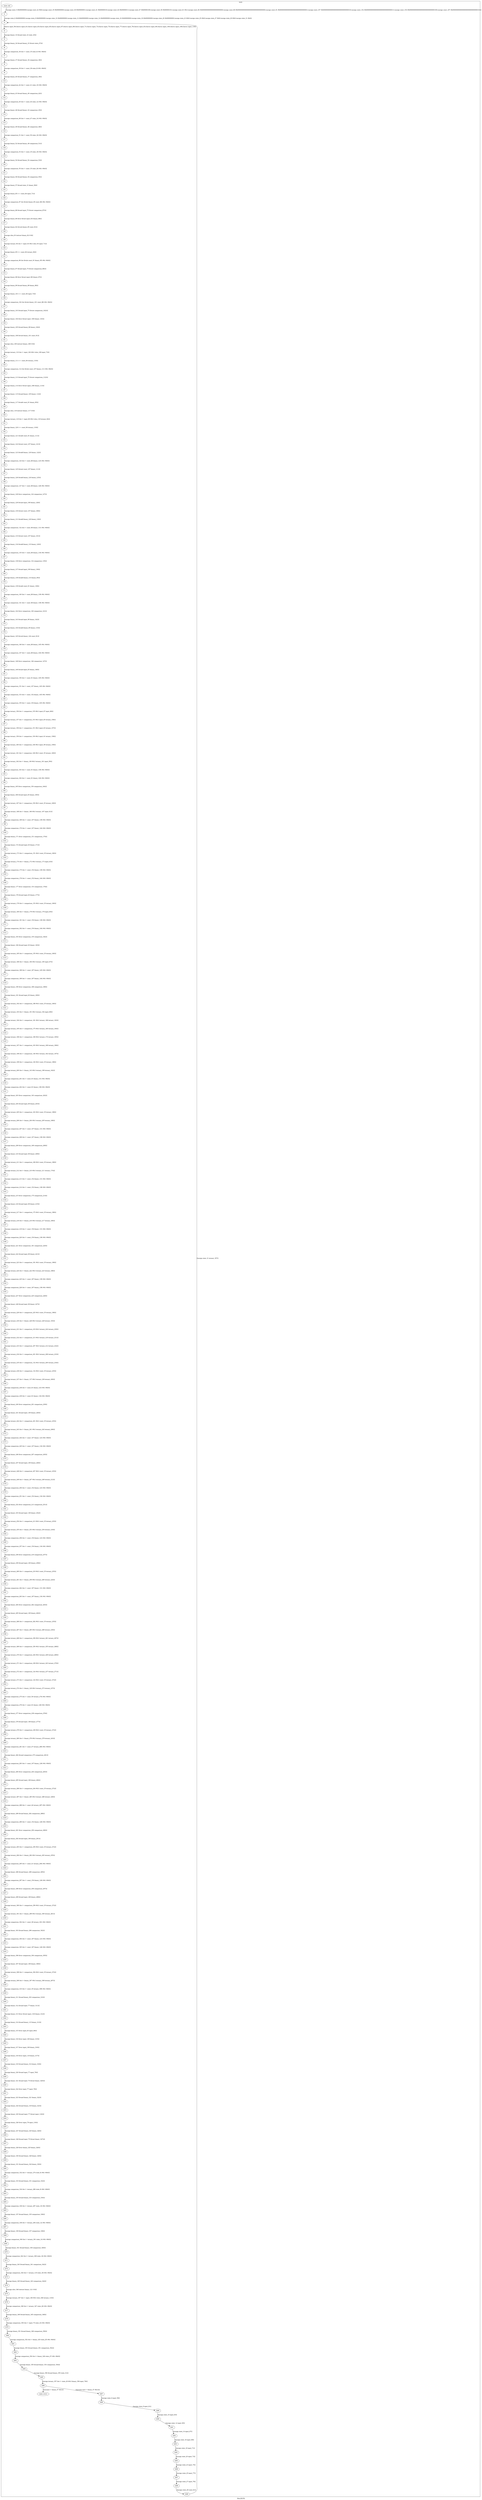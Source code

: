 digraph G {
label="Btor2XCFA";
subgraph cluster_0 {
label="main";
main_init[];
l1[];
l3[];
l4[];
l5[];
l6[];
l7[];
l8[];
l9[];
l10[];
l11[];
l12[];
l13[];
l14[];
l15[];
l16[];
l17[];
l18[];
l19[];
l20[];
l21[];
l22[];
l23[];
l24[];
l25[];
l26[];
l27[];
l28[];
l29[];
l30[];
l31[];
l32[];
l33[];
l34[];
l35[];
l36[];
l37[];
l38[];
l39[];
l40[];
l41[];
l42[];
l43[];
l44[];
l45[];
l46[];
l47[];
l48[];
l49[];
l50[];
l51[];
l52[];
l53[];
l54[];
l55[];
l56[];
l57[];
l58[];
l59[];
l60[];
l61[];
l62[];
l63[];
l64[];
l65[];
l66[];
l67[];
l68[];
l69[];
l70[];
l71[];
l72[];
l73[];
l74[];
l75[];
l76[];
l77[];
l78[];
l79[];
l80[];
l81[];
l82[];
l83[];
l84[];
l85[];
l86[];
l87[];
l88[];
l89[];
l90[];
l91[];
l92[];
l93[];
l94[];
l95[];
l96[];
l97[];
l98[];
l99[];
l100[];
l101[];
l102[];
l103[];
l104[];
l105[];
l106[];
l107[];
l108[];
l109[];
l110[];
l111[];
l112[];
l113[];
l114[];
l115[];
l116[];
l117[];
l118[];
l119[];
l120[];
l121[];
l122[];
l123[];
l124[];
l125[];
l126[];
l127[];
l128[];
l129[];
l130[];
l131[];
l132[];
l133[];
l134[];
l135[];
l136[];
l137[];
l138[];
l139[];
l140[];
l141[];
l142[];
l143[];
l144[];
l145[];
l146[];
l147[];
l148[];
l149[];
l150[];
l151[];
l152[];
l153[];
l154[];
l155[];
l156[];
l157[];
l158[];
l159[];
l160[];
l161[];
l162[];
l163[];
l164[];
l165[];
l166[];
l167[];
l168[];
l169[];
l170[];
l171[];
l172[];
l173[];
l174[];
l175[];
l176[];
l177[];
l178[];
l179[];
l180[];
l181[];
l182[];
l183[];
l184[];
l185[];
l186[];
l187[];
l188[];
l189[];
l190[];
l191[];
l192[];
l193[];
l194[];
l195[];
l196[];
l197[];
l198[];
l199[];
l200[];
l201[];
l202[];
l203[];
l204[];
l205[];
l206[];
l207[];
l208[];
l209[];
l210[];
l211[];
l212[];
l213[];
l214[];
l215[];
l216[];
l217[];
l218[];
l219[];
l220[];
l221[];
l222[];
l223[];
l224[];
l225[];
l226[];
l227[];
l228[];
l229[];
l230[];
l231[];
l232[];
l233[];
l234[];
l235[];
l236[];
l237[];
l238[];
l239[];
l240[];
l241[];
l242[];
l243[];
l244[];
l245[];
l246[];
l247[];
l248[];
l249[];
l250[];
l251[];
l252[];
l253[];
l254[];
l255[];
l256[];
l257[];
l258[];
l259[];
l260[];
l261[];
l262[];
l263[];
l264[];
l265[];
l266[];
l267[];
l268[];
l269[];
l270[];
l271[];
l272[];
l273[];
l274[];
l275[];
l276[];
l277[];
l278[];
l279[];
l280[];
l281[];
l282[];
l283[];
l284[];
l285[];
l286[];
main_error[];
l287[];
l288[];
l289[];
l290[];
l291[];
l292[];
l293[];
l294[];
l295[];
l296[];
l297[];
l298[];
l299[];
main_init -> l1 [label="[(assign const_5 #b00000000),(assign const_22 #b0),(assign const_35 #b00000000),(assign const_38 #b00000001),(assign const_41 #b00000010),(assign const_44 #b00000011),(assign const_47 #b00000100),(assign const_50 #b00000101),(assign const_81 #b1),(assign const_84 #b000000000000000000000000),(assign const_86 #b00000000000000000000000000000000),(assign const_91 #b00000000000000000000000000000001),(assign const_107 #b00000000000000000000000000000010),(assign const_152 #b00000000000000000000000000000011),(assign const_154 #b00000000000000000000000000000100),(assign const_187 #b00000000000000000000000000000101)] "];
l3 -> l4 [label="[(havoc input_59),(havoc input_61),(havoc input_63),(havoc input_65),(havoc input_67),(havoc input_69),(havoc input_71),(havoc input_73),(havoc input_75),(havoc input_77),(havoc input_79),(havoc input_83),(havoc input_90),(havoc input_100),(havoc input_106),(havoc input_116)] "];
l4 -> l5 [label="[(assign binary_33 (bvand state_23 state_25))] "];
l5 -> l6 [label="[(assign binary_34 (bvand binary_33 (bvnot state_27)))] "];
l6 -> l7 [label="[(assign comparison_36 (ite (= const_35 state_6) #b1 #b0))] "];
l7 -> l8 [label="[(assign binary_37 (bvand binary_34 comparison_36))] "];
l8 -> l9 [label="[(assign comparison_39 (ite (= const_38 state_8) #b1 #b0))] "];
l9 -> l10 [label="[(assign binary_40 (bvand binary_37 comparison_39))] "];
l10 -> l11 [label="[(assign comparison_42 (ite (= const_41 state_10) #b1 #b0))] "];
l11 -> l12 [label="[(assign binary_43 (bvand binary_40 comparison_42))] "];
l12 -> l13 [label="[(assign comparison_45 (ite (= const_44 state_12) #b1 #b0))] "];
l13 -> l14 [label="[(assign binary_46 (bvand binary_43 comparison_45))] "];
l14 -> l15 [label="[(assign comparison_48 (ite (= const_47 state_14) #b1 #b0))] "];
l15 -> l16 [label="[(assign binary_49 (bvand binary_46 comparison_48))] "];
l16 -> l17 [label="[(assign comparison_51 (ite (= const_50 state_16) #b1 #b0))] "];
l17 -> l18 [label="[(assign binary_52 (bvand binary_49 comparison_51))] "];
l18 -> l19 [label="[(assign comparison_53 (ite (= const_35 state_18) #b1 #b0))] "];
l19 -> l20 [label="[(assign binary_54 (bvand binary_52 comparison_53))] "];
l20 -> l21 [label="[(assign comparison_55 (ite (= const_35 state_20) #b1 #b0))] "];
l21 -> l22 [label="[(assign binary_56 (bvand binary_54 comparison_55))] "];
l22 -> l23 [label="[(assign binary_57 (bvand state_31 binary_56))] "];
l23 -> l24 [label="[(assign binary_85 (++ const_84 input_71))] "];
l24 -> l25 [label="[(assign comparison_87 (ite (bvule binary_85 const_86) #b1 #b0))] "];
l25 -> l26 [label="[(assign binary_88 (bvand input_75 (bvnot comparison_87)))] "];
l26 -> l27 [label="[(assign binary_89 (bvor (bvnot input_83) binary_88))] "];
l27 -> l28 [label="[(assign binary_92 (bvsub binary_85 const_91))] "];
l28 -> l29 [label="[(assign slice_93 (extract binary_92 0 8))] "];
l29 -> l30 [label="[(assign ternary_94 (ite (= input_83 #b1) slice_93 input_71))] "];
l30 -> l31 [label="[(assign binary_95 (++ const_84 ternary_94))] "];
l31 -> l32 [label="[(assign comparison_96 (ite (bvule const_91 binary_95) #b1 #b0))] "];
l32 -> l33 [label="[(assign binary_97 (bvand input_75 (bvnot comparison_96)))] "];
l33 -> l34 [label="[(assign binary_98 (bvor (bvnot input_90) binary_97))] "];
l34 -> l35 [label="[(assign binary_99 (bvand binary_89 binary_98))] "];
l35 -> l36 [label="[(assign binary_101 (++ const_84 input_73))] "];
l36 -> l37 [label="[(assign comparison_102 (ite (bvule binary_101 const_86) #b1 #b0))] "];
l37 -> l38 [label="[(assign binary_103 (bvand input_75 (bvnot comparison_102)))] "];
l38 -> l39 [label="[(assign binary_104 (bvor (bvnot input_100) binary_103))] "];
l39 -> l40 [label="[(assign binary_105 (bvand binary_99 binary_104))] "];
l40 -> l41 [label="[(assign binary_108 (bvsub binary_101 const_91))] "];
l41 -> l42 [label="[(assign slice_109 (extract binary_108 0 8))] "];
l42 -> l43 [label="[(assign ternary_110 (ite (= input_100 #b1) slice_109 input_73))] "];
l43 -> l44 [label="[(assign binary_111 (++ const_84 ternary_110))] "];
l44 -> l45 [label="[(assign comparison_112 (ite (bvule const_107 binary_111) #b1 #b0))] "];
l45 -> l46 [label="[(assign binary_113 (bvand input_75 (bvnot comparison_112)))] "];
l46 -> l47 [label="[(assign binary_114 (bvor (bvnot input_106) binary_113))] "];
l47 -> l48 [label="[(assign binary_115 (bvand binary_105 binary_114))] "];
l48 -> l49 [label="[(assign binary_117 (bvadd const_91 binary_95))] "];
l49 -> l50 [label="[(assign slice_118 (extract binary_117 0 8))] "];
l50 -> l51 [label="[(assign ternary_119 (ite (= input_90 #b1) slice_118 ternary_94))] "];
l51 -> l52 [label="[(assign binary_120 (++ const_84 ternary_119))] "];
l52 -> l53 [label="[(assign binary_121 (bvadd const_91 binary_111))] "];
l53 -> l54 [label="[(assign binary_122 (bvmul const_107 binary_121))] "];
l54 -> l55 [label="[(assign binary_123 (bvadd binary_120 binary_122))] "];
l55 -> l56 [label="[(assign comparison_124 (ite (= const_86 binary_123) #b1 #b0))] "];
l56 -> l57 [label="[(assign binary_125 (bvmul const_107 binary_111))] "];
l57 -> l58 [label="[(assign binary_126 (bvadd binary_120 binary_125))] "];
l58 -> l59 [label="[(assign comparison_127 (ite (= const_86 binary_126) #b1 #b0))] "];
l59 -> l60 [label="[(assign binary_128 (bvor comparison_124 comparison_127))] "];
l60 -> l61 [label="[(assign binary_129 (bvand input_106 binary_128))] "];
l61 -> l62 [label="[(assign binary_130 (bvmul const_107 binary_108))] "];
l62 -> l63 [label="[(assign binary_131 (bvadd binary_120 binary_130))] "];
l63 -> l64 [label="[(assign comparison_132 (ite (= const_86 binary_131) #b1 #b0))] "];
l64 -> l65 [label="[(assign binary_133 (bvmul const_107 binary_101))] "];
l65 -> l66 [label="[(assign binary_134 (bvadd binary_133 binary_120))] "];
l66 -> l67 [label="[(assign comparison_135 (ite (= const_86 binary_134) #b1 #b0))] "];
l67 -> l68 [label="[(assign binary_136 (bvor comparison_132 comparison_135))] "];
l68 -> l69 [label="[(assign binary_137 (bvand input_100 binary_136))] "];
l69 -> l70 [label="[(assign binary_138 (bvadd binary_133 binary_95))] "];
l70 -> l71 [label="[(assign binary_139 (bvadd const_91 binary_138))] "];
l71 -> l72 [label="[(assign comparison_140 (ite (= const_86 binary_139) #b1 #b0))] "];
l72 -> l73 [label="[(assign comparison_141 (ite (= const_86 binary_138) #b1 #b0))] "];
l73 -> l74 [label="[(assign binary_142 (bvor comparison_140 comparison_141))] "];
l74 -> l75 [label="[(assign binary_143 (bvand input_90 binary_142))] "];
l75 -> l76 [label="[(assign binary_144 (bvadd binary_85 binary_133))] "];
l76 -> l77 [label="[(assign binary_145 (bvsub binary_144 const_91))] "];
l77 -> l78 [label="[(assign comparison_146 (ite (= const_86 binary_145) #b1 #b0))] "];
l78 -> l79 [label="[(assign comparison_147 (ite (= const_86 binary_144) #b1 #b0))] "];
l79 -> l80 [label="[(assign binary_148 (bvor comparison_146 comparison_147))] "];
l80 -> l81 [label="[(assign binary_149 (bvand input_83 binary_148))] "];
l81 -> l82 [label="[(assign comparison_150 (ite (= const_91 binary_145) #b1 #b0))] "];
l82 -> l83 [label="[(assign comparison_151 (ite (= const_107 binary_145) #b1 #b0))] "];
l83 -> l84 [label="[(assign comparison_153 (ite (= const_152 binary_145) #b1 #b0))] "];
l84 -> l85 [label="[(assign comparison_155 (ite (= const_154 binary_145) #b1 #b0))] "];
l85 -> l86 [label="[(assign ternary_156 (ite (= comparison_155 #b1) input_67 input_69))] "];
l86 -> l87 [label="[(assign ternary_157 (ite (= comparison_153 #b1) input_65 ternary_156))] "];
l87 -> l88 [label="[(assign ternary_158 (ite (= comparison_151 #b1) input_63 ternary_157))] "];
l88 -> l89 [label="[(assign ternary_159 (ite (= comparison_150 #b1) input_61 ternary_158))] "];
l89 -> l90 [label="[(assign ternary_160 (ite (= comparison_146 #b1) input_59 ternary_159))] "];
l90 -> l91 [label="[(assign ternary_161 (ite (= comparison_146 #b1) const_35 ternary_160))] "];
l91 -> l92 [label="[(assign ternary_162 (ite (= binary_149 #b1) ternary_161 input_59))] "];
l92 -> l93 [label="[(assign comparison_163 (ite (= const_91 binary_139) #b1 #b0))] "];
l93 -> l94 [label="[(assign comparison_164 (ite (= const_91 binary_144) #b1 #b0))] "];
l94 -> l95 [label="[(assign binary_165 (bvor comparison_150 comparison_164))] "];
l95 -> l96 [label="[(assign binary_166 (bvand input_83 binary_165))] "];
l96 -> l97 [label="[(assign ternary_167 (ite (= comparison_150 #b1) const_35 ternary_160))] "];
l97 -> l98 [label="[(assign ternary_168 (ite (= binary_166 #b1) ternary_167 input_61))] "];
l98 -> l99 [label="[(assign comparison_169 (ite (= const_107 binary_139) #b1 #b0))] "];
l99 -> l100 [label="[(assign comparison_170 (ite (= const_107 binary_144) #b1 #b0))] "];
l100 -> l101 [label="[(assign binary_171 (bvor comparison_151 comparison_170))] "];
l101 -> l102 [label="[(assign binary_172 (bvand input_83 binary_171))] "];
l102 -> l103 [label="[(assign ternary_173 (ite (= comparison_151 #b1) const_35 ternary_160))] "];
l103 -> l104 [label="[(assign ternary_174 (ite (= binary_172 #b1) ternary_173 input_63))] "];
l104 -> l105 [label="[(assign comparison_175 (ite (= const_152 binary_139) #b1 #b0))] "];
l105 -> l106 [label="[(assign comparison_176 (ite (= const_152 binary_144) #b1 #b0))] "];
l106 -> l107 [label="[(assign binary_177 (bvor comparison_153 comparison_176))] "];
l107 -> l108 [label="[(assign binary_178 (bvand input_83 binary_177))] "];
l108 -> l109 [label="[(assign ternary_179 (ite (= comparison_153 #b1) const_35 ternary_160))] "];
l109 -> l110 [label="[(assign ternary_180 (ite (= binary_178 #b1) ternary_179 input_65))] "];
l110 -> l111 [label="[(assign comparison_181 (ite (= const_154 binary_139) #b1 #b0))] "];
l111 -> l112 [label="[(assign comparison_182 (ite (= const_154 binary_144) #b1 #b0))] "];
l112 -> l113 [label="[(assign binary_183 (bvor comparison_155 comparison_182))] "];
l113 -> l114 [label="[(assign binary_184 (bvand input_83 binary_183))] "];
l114 -> l115 [label="[(assign ternary_185 (ite (= comparison_155 #b1) const_35 ternary_160))] "];
l115 -> l116 [label="[(assign ternary_186 (ite (= binary_184 #b1) ternary_185 input_67))] "];
l116 -> l117 [label="[(assign comparison_188 (ite (= const_187 binary_145) #b1 #b0))] "];
l117 -> l118 [label="[(assign comparison_189 (ite (= const_187 binary_144) #b1 #b0))] "];
l118 -> l119 [label="[(assign binary_190 (bvor comparison_188 comparison_189))] "];
l119 -> l120 [label="[(assign binary_191 (bvand input_83 binary_190))] "];
l120 -> l121 [label="[(assign ternary_192 (ite (= comparison_188 #b1) const_35 ternary_160))] "];
l121 -> l122 [label="[(assign ternary_193 (ite (= binary_191 #b1) ternary_192 input_69))] "];
l122 -> l123 [label="[(assign ternary_194 (ite (= comparison_181 #b1) ternary_186 ternary_193))] "];
l123 -> l124 [label="[(assign ternary_195 (ite (= comparison_175 #b1) ternary_180 ternary_194))] "];
l124 -> l125 [label="[(assign ternary_196 (ite (= comparison_169 #b1) ternary_174 ternary_195))] "];
l125 -> l126 [label="[(assign ternary_197 (ite (= comparison_163 #b1) ternary_168 ternary_196))] "];
l126 -> l127 [label="[(assign ternary_198 (ite (= comparison_140 #b1) ternary_162 ternary_197))] "];
l127 -> l128 [label="[(assign ternary_199 (ite (= comparison_140 #b1) const_35 ternary_198))] "];
l128 -> l129 [label="[(assign ternary_200 (ite (= binary_143 #b1) ternary_199 ternary_162))] "];
l129 -> l130 [label="[(assign comparison_201 (ite (= const_91 binary_131) #b1 #b0))] "];
l130 -> l131 [label="[(assign comparison_202 (ite (= const_91 binary_138) #b1 #b0))] "];
l131 -> l132 [label="[(assign binary_203 (bvor comparison_163 comparison_202))] "];
l132 -> l133 [label="[(assign binary_204 (bvand input_90 binary_203))] "];
l133 -> l134 [label="[(assign ternary_205 (ite (= comparison_163 #b1) const_35 ternary_198))] "];
l134 -> l135 [label="[(assign ternary_206 (ite (= binary_204 #b1) ternary_205 ternary_168))] "];
l135 -> l136 [label="[(assign comparison_207 (ite (= const_107 binary_131) #b1 #b0))] "];
l136 -> l137 [label="[(assign comparison_208 (ite (= const_107 binary_138) #b1 #b0))] "];
l137 -> l138 [label="[(assign binary_209 (bvor comparison_169 comparison_208))] "];
l138 -> l139 [label="[(assign binary_210 (bvand input_90 binary_209))] "];
l139 -> l140 [label="[(assign ternary_211 (ite (= comparison_169 #b1) const_35 ternary_198))] "];
l140 -> l141 [label="[(assign ternary_212 (ite (= binary_210 #b1) ternary_211 ternary_174))] "];
l141 -> l142 [label="[(assign comparison_213 (ite (= const_152 binary_131) #b1 #b0))] "];
l142 -> l143 [label="[(assign comparison_214 (ite (= const_152 binary_138) #b1 #b0))] "];
l143 -> l144 [label="[(assign binary_215 (bvor comparison_175 comparison_214))] "];
l144 -> l145 [label="[(assign binary_216 (bvand input_90 binary_215))] "];
l145 -> l146 [label="[(assign ternary_217 (ite (= comparison_175 #b1) const_35 ternary_198))] "];
l146 -> l147 [label="[(assign ternary_218 (ite (= binary_216 #b1) ternary_217 ternary_180))] "];
l147 -> l148 [label="[(assign comparison_219 (ite (= const_154 binary_131) #b1 #b0))] "];
l148 -> l149 [label="[(assign comparison_220 (ite (= const_154 binary_138) #b1 #b0))] "];
l149 -> l150 [label="[(assign binary_221 (bvor comparison_181 comparison_220))] "];
l150 -> l151 [label="[(assign binary_222 (bvand input_90 binary_221))] "];
l151 -> l152 [label="[(assign ternary_223 (ite (= comparison_181 #b1) const_35 ternary_198))] "];
l152 -> l153 [label="[(assign ternary_224 (ite (= binary_222 #b1) ternary_223 ternary_186))] "];
l153 -> l154 [label="[(assign comparison_225 (ite (= const_187 binary_139) #b1 #b0))] "];
l154 -> l155 [label="[(assign comparison_226 (ite (= const_187 binary_138) #b1 #b0))] "];
l155 -> l156 [label="[(assign binary_227 (bvor comparison_225 comparison_226))] "];
l156 -> l157 [label="[(assign binary_228 (bvand input_90 binary_227))] "];
l157 -> l158 [label="[(assign ternary_229 (ite (= comparison_225 #b1) const_35 ternary_198))] "];
l158 -> l159 [label="[(assign ternary_230 (ite (= binary_228 #b1) ternary_229 ternary_193))] "];
l159 -> l160 [label="[(assign ternary_231 (ite (= comparison_219 #b1) ternary_224 ternary_230))] "];
l160 -> l161 [label="[(assign ternary_232 (ite (= comparison_213 #b1) ternary_218 ternary_231))] "];
l161 -> l162 [label="[(assign ternary_233 (ite (= comparison_207 #b1) ternary_212 ternary_232))] "];
l162 -> l163 [label="[(assign ternary_234 (ite (= comparison_201 #b1) ternary_206 ternary_233))] "];
l163 -> l164 [label="[(assign ternary_235 (ite (= comparison_132 #b1) ternary_200 ternary_234))] "];
l164 -> l165 [label="[(assign ternary_236 (ite (= comparison_132 #b1) const_35 ternary_235))] "];
l165 -> l166 [label="[(assign ternary_237 (ite (= binary_137 #b1) ternary_236 ternary_200))] "];
l166 -> l167 [label="[(assign comparison_238 (ite (= const_91 binary_123) #b1 #b0))] "];
l167 -> l168 [label="[(assign comparison_239 (ite (= const_91 binary_134) #b1 #b0))] "];
l168 -> l169 [label="[(assign binary_240 (bvor comparison_201 comparison_239))] "];
l169 -> l170 [label="[(assign binary_241 (bvand input_100 binary_240))] "];
l170 -> l171 [label="[(assign ternary_242 (ite (= comparison_201 #b1) const_35 ternary_235))] "];
l171 -> l172 [label="[(assign ternary_243 (ite (= binary_241 #b1) ternary_242 ternary_206))] "];
l172 -> l173 [label="[(assign comparison_244 (ite (= const_107 binary_123) #b1 #b0))] "];
l173 -> l174 [label="[(assign comparison_245 (ite (= const_107 binary_134) #b1 #b0))] "];
l174 -> l175 [label="[(assign binary_246 (bvor comparison_207 comparison_245))] "];
l175 -> l176 [label="[(assign binary_247 (bvand input_100 binary_246))] "];
l176 -> l177 [label="[(assign ternary_248 (ite (= comparison_207 #b1) const_35 ternary_235))] "];
l177 -> l178 [label="[(assign ternary_249 (ite (= binary_247 #b1) ternary_248 ternary_212))] "];
l178 -> l179 [label="[(assign comparison_250 (ite (= const_152 binary_123) #b1 #b0))] "];
l179 -> l180 [label="[(assign comparison_251 (ite (= const_152 binary_134) #b1 #b0))] "];
l180 -> l181 [label="[(assign binary_252 (bvor comparison_213 comparison_251))] "];
l181 -> l182 [label="[(assign binary_253 (bvand input_100 binary_252))] "];
l182 -> l183 [label="[(assign ternary_254 (ite (= comparison_213 #b1) const_35 ternary_235))] "];
l183 -> l184 [label="[(assign ternary_255 (ite (= binary_253 #b1) ternary_254 ternary_218))] "];
l184 -> l185 [label="[(assign comparison_256 (ite (= const_154 binary_123) #b1 #b0))] "];
l185 -> l186 [label="[(assign comparison_257 (ite (= const_154 binary_134) #b1 #b0))] "];
l186 -> l187 [label="[(assign binary_258 (bvor comparison_219 comparison_257))] "];
l187 -> l188 [label="[(assign binary_259 (bvand input_100 binary_258))] "];
l188 -> l189 [label="[(assign ternary_260 (ite (= comparison_219 #b1) const_35 ternary_235))] "];
l189 -> l190 [label="[(assign ternary_261 (ite (= binary_259 #b1) ternary_260 ternary_224))] "];
l190 -> l191 [label="[(assign comparison_262 (ite (= const_187 binary_131) #b1 #b0))] "];
l191 -> l192 [label="[(assign comparison_263 (ite (= const_187 binary_134) #b1 #b0))] "];
l192 -> l193 [label="[(assign binary_264 (bvor comparison_262 comparison_263))] "];
l193 -> l194 [label="[(assign binary_265 (bvand input_100 binary_264))] "];
l194 -> l195 [label="[(assign ternary_266 (ite (= comparison_262 #b1) const_35 ternary_235))] "];
l195 -> l196 [label="[(assign ternary_267 (ite (= binary_265 #b1) ternary_266 ternary_230))] "];
l196 -> l197 [label="[(assign ternary_268 (ite (= comparison_256 #b1) ternary_261 ternary_267))] "];
l197 -> l198 [label="[(assign ternary_269 (ite (= comparison_250 #b1) ternary_255 ternary_268))] "];
l198 -> l199 [label="[(assign ternary_270 (ite (= comparison_244 #b1) ternary_249 ternary_269))] "];
l199 -> l200 [label="[(assign ternary_271 (ite (= comparison_238 #b1) ternary_243 ternary_270))] "];
l200 -> l201 [label="[(assign ternary_272 (ite (= comparison_124 #b1) ternary_237 ternary_271))] "];
l201 -> l202 [label="[(assign ternary_273 (ite (= comparison_124 #b1) const_35 ternary_272))] "];
l202 -> l203 [label="[(assign ternary_274 (ite (= binary_129 #b1) ternary_273 ternary_237))] "];
l203 -> l204 [label="[(assign comparison_275 (ite (= const_50 ternary_274) #b1 #b0))] "];
l204 -> l205 [label="[(assign comparison_276 (ite (= const_91 binary_126) #b1 #b0))] "];
l205 -> l206 [label="[(assign binary_277 (bvor comparison_238 comparison_276))] "];
l206 -> l207 [label="[(assign binary_278 (bvand input_106 binary_277))] "];
l207 -> l208 [label="[(assign ternary_279 (ite (= comparison_238 #b1) const_35 ternary_272))] "];
l208 -> l209 [label="[(assign ternary_280 (ite (= binary_278 #b1) ternary_279 ternary_243))] "];
l209 -> l210 [label="[(assign comparison_281 (ite (= const_47 ternary_280) #b1 #b0))] "];
l210 -> l211 [label="[(assign binary_282 (bvand comparison_275 comparison_281))] "];
l211 -> l212 [label="[(assign comparison_283 (ite (= const_107 binary_126) #b1 #b0))] "];
l212 -> l213 [label="[(assign binary_284 (bvor comparison_244 comparison_283))] "];
l213 -> l214 [label="[(assign binary_285 (bvand input_106 binary_284))] "];
l214 -> l215 [label="[(assign ternary_286 (ite (= comparison_244 #b1) const_35 ternary_272))] "];
l215 -> l216 [label="[(assign ternary_287 (ite (= binary_285 #b1) ternary_286 ternary_249))] "];
l216 -> l217 [label="[(assign comparison_288 (ite (= const_44 ternary_287) #b1 #b0))] "];
l217 -> l218 [label="[(assign binary_289 (bvand binary_282 comparison_288))] "];
l218 -> l219 [label="[(assign comparison_290 (ite (= const_152 binary_126) #b1 #b0))] "];
l219 -> l220 [label="[(assign binary_291 (bvor comparison_250 comparison_290))] "];
l220 -> l221 [label="[(assign binary_292 (bvand input_106 binary_291))] "];
l221 -> l222 [label="[(assign ternary_293 (ite (= comparison_250 #b1) const_35 ternary_272))] "];
l222 -> l223 [label="[(assign ternary_294 (ite (= binary_292 #b1) ternary_293 ternary_255))] "];
l223 -> l224 [label="[(assign comparison_295 (ite (= const_41 ternary_294) #b1 #b0))] "];
l224 -> l225 [label="[(assign binary_296 (bvand binary_289 comparison_295))] "];
l225 -> l226 [label="[(assign comparison_297 (ite (= const_154 binary_126) #b1 #b0))] "];
l226 -> l227 [label="[(assign binary_298 (bvor comparison_256 comparison_297))] "];
l227 -> l228 [label="[(assign binary_299 (bvand input_106 binary_298))] "];
l228 -> l229 [label="[(assign ternary_300 (ite (= comparison_256 #b1) const_35 ternary_272))] "];
l229 -> l230 [label="[(assign ternary_301 (ite (= binary_299 #b1) ternary_300 ternary_261))] "];
l230 -> l231 [label="[(assign comparison_302 (ite (= const_38 ternary_301) #b1 #b0))] "];
l231 -> l232 [label="[(assign binary_303 (bvand binary_296 comparison_302))] "];
l232 -> l233 [label="[(assign comparison_304 (ite (= const_187 binary_123) #b1 #b0))] "];
l233 -> l234 [label="[(assign comparison_305 (ite (= const_187 binary_126) #b1 #b0))] "];
l234 -> l235 [label="[(assign binary_306 (bvor comparison_304 comparison_305))] "];
l235 -> l236 [label="[(assign binary_307 (bvand input_106 binary_306))] "];
l236 -> l237 [label="[(assign ternary_308 (ite (= comparison_304 #b1) const_35 ternary_272))] "];
l237 -> l238 [label="[(assign ternary_309 (ite (= binary_307 #b1) ternary_308 ternary_267))] "];
l238 -> l239 [label="[(assign comparison_310 (ite (= const_35 ternary_309) #b1 #b0))] "];
l239 -> l240 [label="[(assign binary_311 (bvand binary_303 comparison_310))] "];
l240 -> l241 [label="[(assign binary_312 (bvand input_77 binary_311))] "];
l241 -> l242 [label="[(assign binary_313 (bvor (bvnot input_116) binary_312))] "];
l242 -> l243 [label="[(assign binary_314 (bvand binary_115 binary_313))] "];
l243 -> l244 [label="[(assign binary_315 (bvor input_83 input_90))] "];
l244 -> l245 [label="[(assign binary_316 (bvor input_100 binary_315))] "];
l245 -> l246 [label="[(assign binary_317 (bvor input_106 binary_316))] "];
l246 -> l247 [label="[(assign binary_318 (bvor input_116 binary_317))] "];
l247 -> l248 [label="[(assign binary_319 (bvand binary_314 binary_318))] "];
l248 -> l249 [label="[(assign binary_320 (bvand input_77 input_79))] "];
l249 -> l250 [label="[(assign binary_321 (bvand input_75 (bvnot binary_320)))] "];
l250 -> l251 [label="[(assign binary_322 (bvor input_77 input_79))] "];
l251 -> l252 [label="[(assign binary_323 (bvand binary_321 binary_322))] "];
l252 -> l253 [label="[(assign binary_324 (bvand binary_319 binary_323))] "];
l253 -> l254 [label="[(assign binary_325 (bvand input_77 (bvnot input_116)))] "];
l254 -> l255 [label="[(assign binary_326 (bvor input_79 input_116))] "];
l255 -> l256 [label="[(assign binary_327 (bvand binary_325 binary_326))] "];
l256 -> l257 [label="[(assign binary_328 (bvand input_75 (bvnot binary_327)))] "];
l257 -> l258 [label="[(assign binary_329 (bvor binary_325 binary_326))] "];
l258 -> l259 [label="[(assign binary_330 (bvand binary_328 binary_329))] "];
l259 -> l260 [label="[(assign binary_331 (bvand binary_324 binary_330))] "];
l260 -> l261 [label="[(assign comparison_332 (ite (= ternary_274 state_6) #b1 #b0))] "];
l261 -> l262 [label="[(assign binary_333 (bvand binary_331 comparison_332))] "];
l262 -> l263 [label="[(assign comparison_334 (ite (= ternary_280 state_8) #b1 #b0))] "];
l263 -> l264 [label="[(assign binary_335 (bvand binary_333 comparison_334))] "];
l264 -> l265 [label="[(assign comparison_336 (ite (= ternary_287 state_10) #b1 #b0))] "];
l265 -> l266 [label="[(assign binary_337 (bvand binary_335 comparison_336))] "];
l266 -> l267 [label="[(assign comparison_338 (ite (= ternary_294 state_12) #b1 #b0))] "];
l267 -> l268 [label="[(assign binary_339 (bvand binary_337 comparison_338))] "];
l268 -> l269 [label="[(assign comparison_340 (ite (= ternary_301 state_14) #b1 #b0))] "];
l269 -> l270 [label="[(assign binary_341 (bvand binary_339 comparison_340))] "];
l270 -> l271 [label="[(assign comparison_342 (ite (= ternary_309 state_16) #b1 #b0))] "];
l271 -> l272 [label="[(assign binary_343 (bvand binary_341 comparison_342))] "];
l272 -> l273 [label="[(assign comparison_344 (ite (= ternary_119 state_18) #b1 #b0))] "];
l273 -> l274 [label="[(assign binary_345 (bvand binary_343 comparison_344))] "];
l274 -> l275 [label="[(assign slice_346 (extract binary_121 0 8))] "];
l275 -> l276 [label="[(assign ternary_347 (ite (= input_106 #b1) slice_346 ternary_110))] "];
l276 -> l277 [label="[(assign comparison_348 (ite (= ternary_347 state_20) #b1 #b0))] "];
l277 -> l278 [label="[(assign binary_349 (bvand binary_345 comparison_348))] "];
l278 -> l279 [label="[(assign comparison_350 (ite (= input_75 state_23) #b1 #b0))] "];
l279 -> l280 [label="[(assign binary_351 (bvand binary_349 comparison_350))] "];
l280 -> l281 [label="[(assign comparison_352 (ite (= binary_325 state_25) #b1 #b0))] "];
l281 -> l282 [label="[(assign binary_353 (bvand binary_351 comparison_352))] "];
l282 -> l283 [label="[(assign comparison_354 (ite (= binary_326 state_27) #b1 #b0))] "];
l283 -> l284 [label="[(assign binary_355 (bvand binary_353 comparison_354))] "];
l284 -> l285 [label="[(assign binary_356 (bvand binary_355 state_31))] "];
l285 -> l286 [label="[(assign ternary_357 (ite (= state_29 #b1) binary_356 input_79))] "];
l286 -> main_error [label="[(assume (= binary_57 #b1))] "];
l286 -> l287 [label="[(assume (not (= binary_57 #b1)))] "];
l287 -> l288 [label="[(assign state_6 input_59)] "];
l288 -> l289 [label="[(assign state_8 input_61)] "];
l289 -> l290 [label="[(assign state_10 input_63)] "];
l290 -> l291 [label="[(assign state_12 input_65)] "];
l291 -> l292 [label="[(assign state_14 input_67)] "];
l292 -> l293 [label="[(assign state_16 input_69)] "];
l293 -> l294 [label="[(assign state_18 input_71)] "];
l294 -> l295 [label="[(assign state_20 input_73)] "];
l295 -> l296 [label="[(assign state_23 input_75)] "];
l296 -> l297 [label="[(assign state_25 input_77)] "];
l297 -> l298 [label="[(assign state_27 input_79)] "];
l298 -> l299 [label="[(assign state_29 const_81)] "];
l299 -> l3 [label="[(assign state_31 ternary_357)] "];
l1 -> l3 [label="[(assign state_6 #b00000000),(assign state_8 #b00000000),(assign state_10 #b00000000),(assign state_12 #b00000000),(assign state_14 #b00000000),(assign state_16 #b00000000),(assign state_18 #b00000000),(assign state_20 #b00000000),(assign state_23 #b0),(assign state_25 #b0),(assign state_27 #b0),(assign state_29 #b0),(assign state_31 #b0)] "];

}
}
